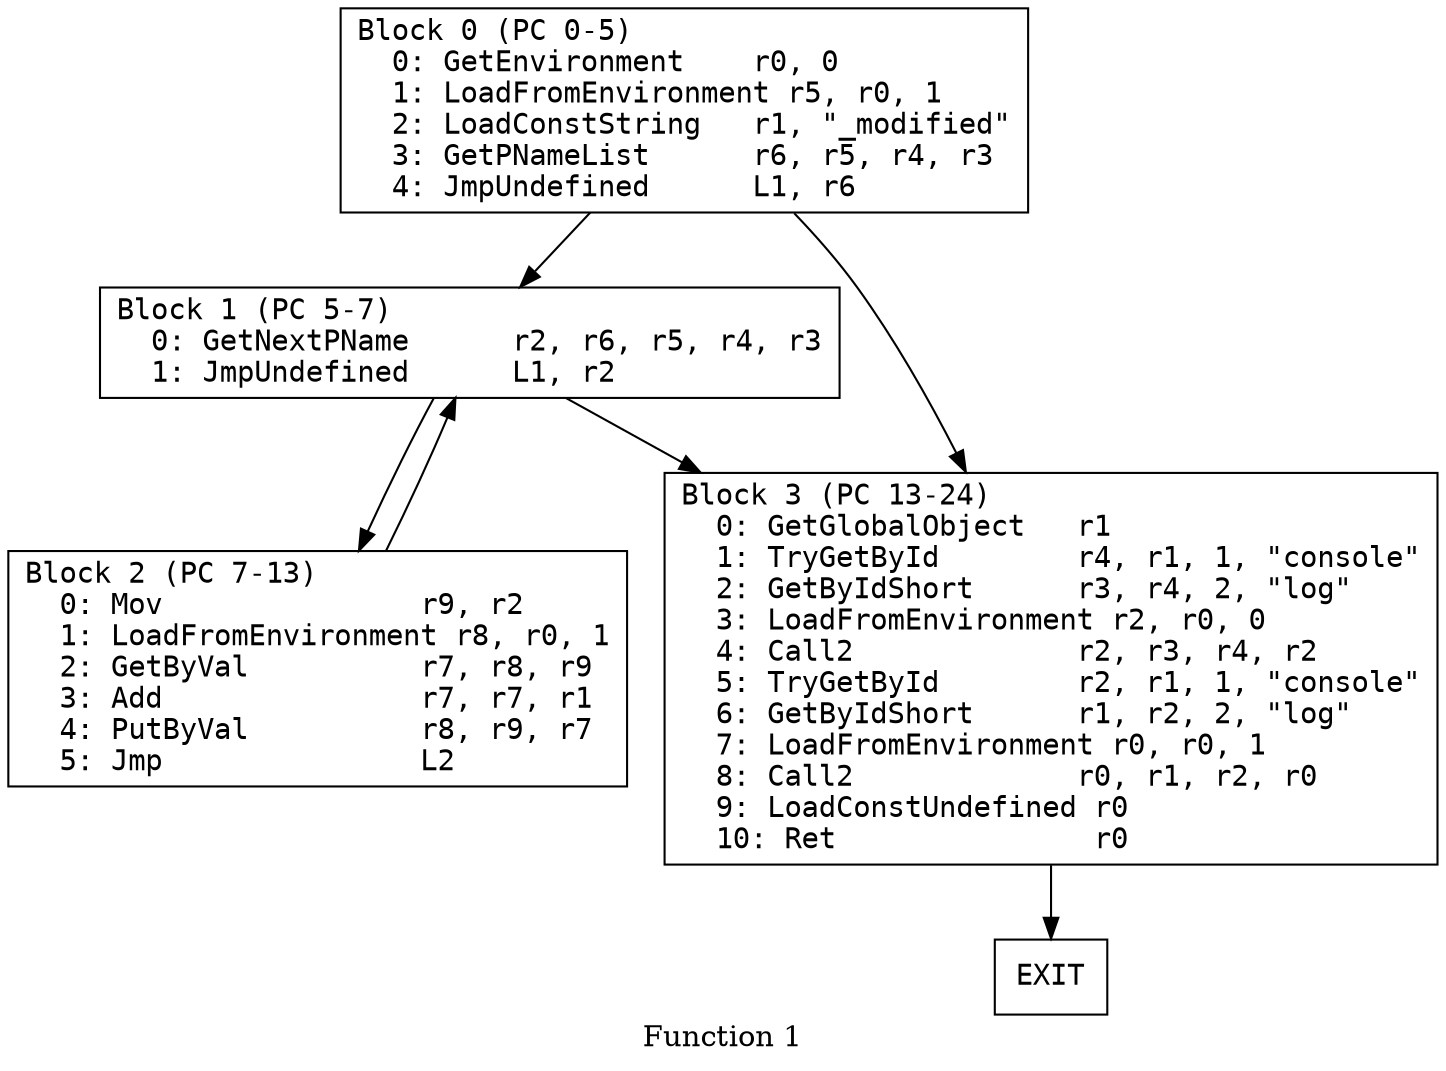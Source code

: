 // Function 1 from array_constants_v96
// Generated from data/array_constants_v96.dot

digraph {
  rankdir=TB;
  node [shape=box, fontname="monospace"];

  label = "Function 1";
  style = filled;
  color = lightgrey;

  f1_n0 [ label = "Block 0 (PC 0-5)\l  0: GetEnvironment    r0, 0\l  1: LoadFromEnvironment r5, r0, 1\l  2: LoadConstString   r1, \"_modified\"\l  3: GetPNameList      r6, r5, r4, r3\l  4: JmpUndefined      L1, r6\l" ]
  f1_n1 [ label = "Block 1 (PC 5-7)\l  0: GetNextPName      r2, r6, r5, r4, r3\l  1: JmpUndefined      L1, r2\l" ]
  f1_n2 [ label = "Block 2 (PC 7-13)\l  0: Mov               r9, r2\l  1: LoadFromEnvironment r8, r0, 1\l  2: GetByVal          r7, r8, r9\l  3: Add               r7, r7, r1\l  4: PutByVal          r8, r9, r7\l  5: Jmp               L2\l" ]
  f1_n3 [ label = "Block 3 (PC 13-24)\l  0: GetGlobalObject   r1\l  1: TryGetById        r4, r1, 1, \"console\"\l  2: GetByIdShort      r3, r4, 2, \"log\"\l  3: LoadFromEnvironment r2, r0, 0\l  4: Call2             r2, r3, r4, r2\l  5: TryGetById        r2, r1, 1, \"console\"\l  6: GetByIdShort      r1, r2, 2, \"log\"\l  7: LoadFromEnvironment r0, r0, 1\l  8: Call2             r0, r1, r2, r0\l  9: LoadConstUndefined r0\l  10: Ret               r0\l" ]
  f1_n4 [ label = "EXIT" ]

  f1_n0 -> f1_n3
  f1_n0 -> f1_n1
  f1_n1 -> f1_n3
  f1_n1 -> f1_n2
  f1_n2 -> f1_n1
  f1_n3 -> f1_n4
}
